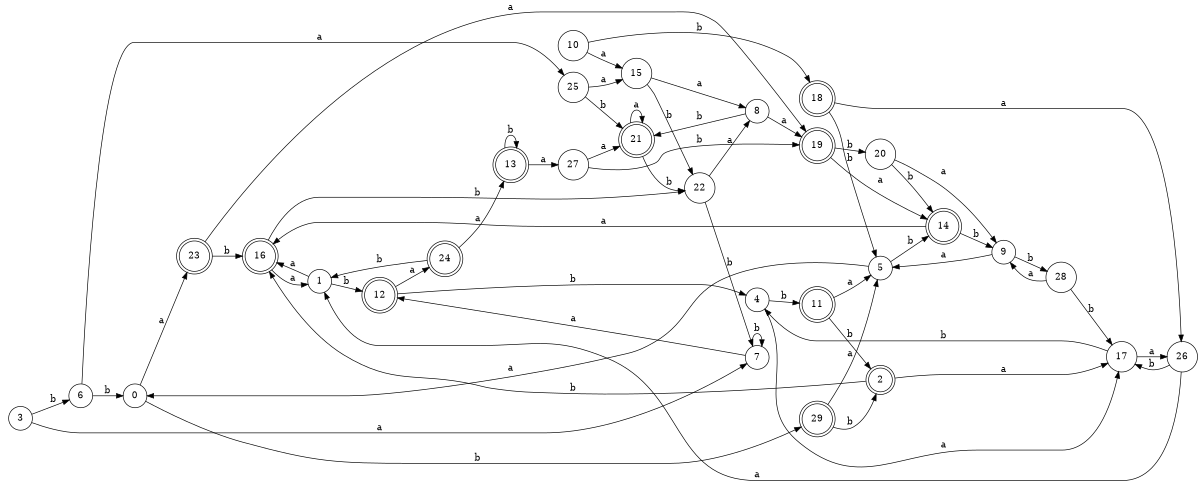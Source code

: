 digraph n24_8 {
__start0 [label="" shape="none"];

rankdir=LR;
size="8,5";

s0 [style="filled", color="black", fillcolor="white" shape="circle", label="0"];
s1 [style="filled", color="black", fillcolor="white" shape="circle", label="1"];
s2 [style="rounded,filled", color="black", fillcolor="white" shape="doublecircle", label="2"];
s3 [style="filled", color="black", fillcolor="white" shape="circle", label="3"];
s4 [style="filled", color="black", fillcolor="white" shape="circle", label="4"];
s5 [style="filled", color="black", fillcolor="white" shape="circle", label="5"];
s6 [style="filled", color="black", fillcolor="white" shape="circle", label="6"];
s7 [style="filled", color="black", fillcolor="white" shape="circle", label="7"];
s8 [style="filled", color="black", fillcolor="white" shape="circle", label="8"];
s9 [style="filled", color="black", fillcolor="white" shape="circle", label="9"];
s10 [style="filled", color="black", fillcolor="white" shape="circle", label="10"];
s11 [style="rounded,filled", color="black", fillcolor="white" shape="doublecircle", label="11"];
s12 [style="rounded,filled", color="black", fillcolor="white" shape="doublecircle", label="12"];
s13 [style="rounded,filled", color="black", fillcolor="white" shape="doublecircle", label="13"];
s14 [style="rounded,filled", color="black", fillcolor="white" shape="doublecircle", label="14"];
s15 [style="filled", color="black", fillcolor="white" shape="circle", label="15"];
s16 [style="rounded,filled", color="black", fillcolor="white" shape="doublecircle", label="16"];
s17 [style="filled", color="black", fillcolor="white" shape="circle", label="17"];
s18 [style="rounded,filled", color="black", fillcolor="white" shape="doublecircle", label="18"];
s19 [style="rounded,filled", color="black", fillcolor="white" shape="doublecircle", label="19"];
s20 [style="filled", color="black", fillcolor="white" shape="circle", label="20"];
s21 [style="rounded,filled", color="black", fillcolor="white" shape="doublecircle", label="21"];
s22 [style="filled", color="black", fillcolor="white" shape="circle", label="22"];
s23 [style="rounded,filled", color="black", fillcolor="white" shape="doublecircle", label="23"];
s24 [style="rounded,filled", color="black", fillcolor="white" shape="doublecircle", label="24"];
s25 [style="filled", color="black", fillcolor="white" shape="circle", label="25"];
s26 [style="filled", color="black", fillcolor="white" shape="circle", label="26"];
s27 [style="filled", color="black", fillcolor="white" shape="circle", label="27"];
s28 [style="filled", color="black", fillcolor="white" shape="circle", label="28"];
s29 [style="rounded,filled", color="black", fillcolor="white" shape="doublecircle", label="29"];
s0 -> s23 [label="a"];
s0 -> s29 [label="b"];
s1 -> s16 [label="a"];
s1 -> s12 [label="b"];
s2 -> s17 [label="a"];
s2 -> s16 [label="b"];
s3 -> s7 [label="a"];
s3 -> s6 [label="b"];
s4 -> s17 [label="a"];
s4 -> s11 [label="b"];
s5 -> s0 [label="a"];
s5 -> s14 [label="b"];
s6 -> s25 [label="a"];
s6 -> s0 [label="b"];
s7 -> s12 [label="a"];
s7 -> s7 [label="b"];
s8 -> s19 [label="a"];
s8 -> s21 [label="b"];
s9 -> s5 [label="a"];
s9 -> s28 [label="b"];
s10 -> s15 [label="a"];
s10 -> s18 [label="b"];
s11 -> s5 [label="a"];
s11 -> s2 [label="b"];
s12 -> s24 [label="a"];
s12 -> s4 [label="b"];
s13 -> s27 [label="a"];
s13 -> s13 [label="b"];
s14 -> s16 [label="a"];
s14 -> s9 [label="b"];
s15 -> s8 [label="a"];
s15 -> s22 [label="b"];
s16 -> s1 [label="a"];
s16 -> s22 [label="b"];
s17 -> s26 [label="a"];
s17 -> s4 [label="b"];
s18 -> s26 [label="a"];
s18 -> s5 [label="b"];
s19 -> s14 [label="a"];
s19 -> s20 [label="b"];
s20 -> s9 [label="a"];
s20 -> s14 [label="b"];
s21 -> s21 [label="a"];
s21 -> s22 [label="b"];
s22 -> s8 [label="a"];
s22 -> s7 [label="b"];
s23 -> s19 [label="a"];
s23 -> s16 [label="b"];
s24 -> s13 [label="a"];
s24 -> s1 [label="b"];
s25 -> s15 [label="a"];
s25 -> s21 [label="b"];
s26 -> s1 [label="a"];
s26 -> s17 [label="b"];
s27 -> s21 [label="a"];
s27 -> s19 [label="b"];
s28 -> s9 [label="a"];
s28 -> s17 [label="b"];
s29 -> s5 [label="a"];
s29 -> s2 [label="b"];

}